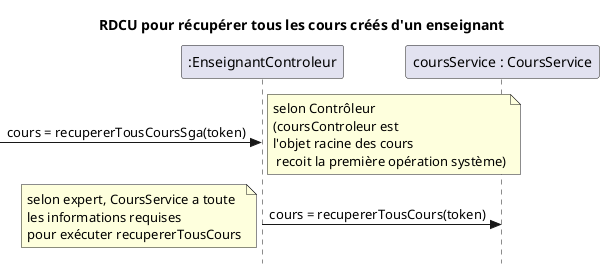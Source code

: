 @startuml récupérer tous les cours créés
skinparam style strictuml
skinparam defaultfontname Verdana
title RDCU pour récupérer tous les cours créés d'un enseignant
participant ":EnseignantControleur" as controleur
participant "coursService : CoursService" as mapCours

->controleur : cours = recupererTousCoursSga(token)
note right : selon Contrôleur\n(coursControleur est\nl'objet racine des cours\n recoit la première opération système)
controleur -> mapCours : cours = recupererTousCours(token)
note left : selon expert, CoursService a toute\nles informations requises\npour exécuter recupererTousCours
@enduml

@startuml récupérer un cours
skinparam style strictuml
skinparam defaultfontname Verdana
title RDCU pour récupérer un cours créé d'un enseignant
participant ":EnseignantControleur" as controleur
participant "coursService : coursService" as mapCours
->controleur : cours = recupererUnCoursSga(token, idCours)
note right : selon Contrôleur\n(coursControleur est\nl'objet racine des cours\n recoit la première opération système)
controleur -> mapCours : cours = recupererUnCours(token, idCours)
note left : selon expert, CoursService a toute\nles informations requises\npour exécuter recupererUnCours
@enduml